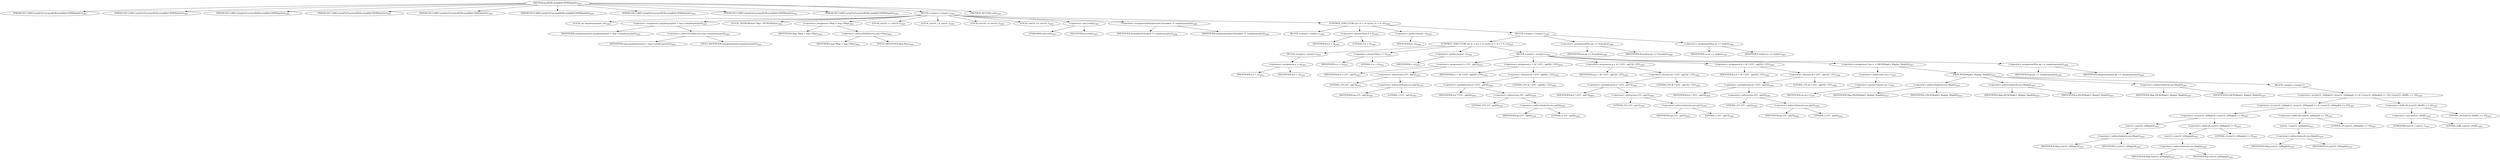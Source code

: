 digraph "putRGBcontig8bitCMYKMaptile" {  
"53186" [label = <(METHOD,putRGBcontig8bitCMYKMaptile)<SUB>1821</SUB>> ]
"53187" [label = <(PARAM,DECLAREContigPutFunc(putRGBcontig8bitCMYKMaptile))<SUB>1821</SUB>> ]
"53188" [label = <(PARAM,DECLAREContigPutFunc(putRGBcontig8bitCMYKMaptile))<SUB>1821</SUB>> ]
"53189" [label = <(PARAM,DECLAREContigPutFunc(putRGBcontig8bitCMYKMaptile))<SUB>1821</SUB>> ]
"53190" [label = <(PARAM,DECLAREContigPutFunc(putRGBcontig8bitCMYKMaptile))<SUB>1821</SUB>> ]
"53191" [label = <(PARAM,DECLAREContigPutFunc(putRGBcontig8bitCMYKMaptile))<SUB>1821</SUB>> ]
"53192" [label = <(PARAM,DECLAREContigPutFunc(putRGBcontig8bitCMYKMaptile))<SUB>1821</SUB>> ]
"53193" [label = <(PARAM,DECLAREContigPutFunc(putRGBcontig8bitCMYKMaptile))<SUB>1821</SUB>> ]
"53194" [label = <(PARAM,DECLAREContigPutFunc(putRGBcontig8bitCMYKMaptile))<SUB>1821</SUB>> ]
"53195" [label = <(PARAM,DECLAREContigPutFunc(putRGBcontig8bitCMYKMaptile))<SUB>1821</SUB>> ]
"53196" [label = <(BLOCK,&lt;empty&gt;,&lt;empty&gt;)<SUB>1822</SUB>> ]
"53197" [label = <(LOCAL,int samplesperpixel: int)<SUB>1823</SUB>> ]
"53198" [label = <(&lt;operator&gt;.assignment,samplesperpixel = img-&gt;samplesperpixel)<SUB>1823</SUB>> ]
"53199" [label = <(IDENTIFIER,samplesperpixel,samplesperpixel = img-&gt;samplesperpixel)<SUB>1823</SUB>> ]
"53200" [label = <(&lt;operator&gt;.indirectFieldAccess,img-&gt;samplesperpixel)<SUB>1823</SUB>> ]
"53201" [label = <(IDENTIFIER,img,samplesperpixel = img-&gt;samplesperpixel)<SUB>1823</SUB>> ]
"53202" [label = <(FIELD_IDENTIFIER,samplesperpixel,samplesperpixel)<SUB>1823</SUB>> ]
"53203" [label = <(LOCAL,TIFFRGBValue* Map: TIFFRGBValue)<SUB>1824</SUB>> ]
"53204" [label = <(&lt;operator&gt;.assignment,*Map = img-&gt;Map)<SUB>1824</SUB>> ]
"53205" [label = <(IDENTIFIER,Map,*Map = img-&gt;Map)<SUB>1824</SUB>> ]
"53206" [label = <(&lt;operator&gt;.indirectFieldAccess,img-&gt;Map)<SUB>1824</SUB>> ]
"53207" [label = <(IDENTIFIER,img,*Map = img-&gt;Map)<SUB>1824</SUB>> ]
"53208" [label = <(FIELD_IDENTIFIER,Map,Map)<SUB>1824</SUB>> ]
"53209" [label = <(LOCAL,uint16_t r: uint16_t)<SUB>1825</SUB>> ]
"53210" [label = <(LOCAL,uint16_t g: uint16_t)<SUB>1825</SUB>> ]
"53211" [label = <(LOCAL,uint16_t b: uint16_t)<SUB>1825</SUB>> ]
"53212" [label = <(LOCAL,uint16_t k: uint16_t)<SUB>1825</SUB>> ]
"53213" [label = <(&lt;operator&gt;.cast,(void)y)<SUB>1827</SUB>> ]
"53214" [label = <(UNKNOWN,void,void)<SUB>1827</SUB>> ]
"53215" [label = <(IDENTIFIER,y,(void)y)<SUB>1827</SUB>> ]
"53216" [label = <(&lt;operator&gt;.assignmentMultiplication,fromskew *= samplesperpixel)<SUB>1828</SUB>> ]
"53217" [label = <(IDENTIFIER,fromskew,fromskew *= samplesperpixel)<SUB>1828</SUB>> ]
"53218" [label = <(IDENTIFIER,samplesperpixel,fromskew *= samplesperpixel)<SUB>1828</SUB>> ]
"53219" [label = <(CONTROL_STRUCTURE,for (;h &gt; 0;--h),for (;h &gt; 0;--h))<SUB>1829</SUB>> ]
"53220" [label = <(BLOCK,&lt;empty&gt;,&lt;empty&gt;)<SUB>1829</SUB>> ]
"53221" [label = <(&lt;operator&gt;.greaterThan,h &gt; 0)<SUB>1829</SUB>> ]
"53222" [label = <(IDENTIFIER,h,h &gt; 0)<SUB>1829</SUB>> ]
"53223" [label = <(LITERAL,0,h &gt; 0)<SUB>1829</SUB>> ]
"53224" [label = <(&lt;operator&gt;.preDecrement,--h)<SUB>1829</SUB>> ]
"53225" [label = <(IDENTIFIER,h,--h)<SUB>1829</SUB>> ]
"53226" [label = <(BLOCK,&lt;empty&gt;,&lt;empty&gt;)<SUB>1830</SUB>> ]
"53227" [label = <(CONTROL_STRUCTURE,for (x = w;x &gt; 0;--x),for (x = w;x &gt; 0;--x))<SUB>1831</SUB>> ]
"53228" [label = <(BLOCK,&lt;empty&gt;,&lt;empty&gt;)<SUB>1831</SUB>> ]
"53229" [label = <(&lt;operator&gt;.assignment,x = w)<SUB>1831</SUB>> ]
"53230" [label = <(IDENTIFIER,x,x = w)<SUB>1831</SUB>> ]
"53231" [label = <(IDENTIFIER,w,x = w)<SUB>1831</SUB>> ]
"53232" [label = <(&lt;operator&gt;.greaterThan,x &gt; 0)<SUB>1831</SUB>> ]
"53233" [label = <(IDENTIFIER,x,x &gt; 0)<SUB>1831</SUB>> ]
"53234" [label = <(LITERAL,0,x &gt; 0)<SUB>1831</SUB>> ]
"53235" [label = <(&lt;operator&gt;.preDecrement,--x)<SUB>1831</SUB>> ]
"53236" [label = <(IDENTIFIER,x,--x)<SUB>1831</SUB>> ]
"53237" [label = <(BLOCK,&lt;empty&gt;,&lt;empty&gt;)<SUB>1832</SUB>> ]
"53238" [label = <(&lt;operator&gt;.assignment,k = 255 - pp[3])<SUB>1833</SUB>> ]
"53239" [label = <(IDENTIFIER,k,k = 255 - pp[3])<SUB>1833</SUB>> ]
"53240" [label = <(&lt;operator&gt;.subtraction,255 - pp[3])<SUB>1833</SUB>> ]
"53241" [label = <(LITERAL,255,255 - pp[3])<SUB>1833</SUB>> ]
"53242" [label = <(&lt;operator&gt;.indirectIndexAccess,pp[3])<SUB>1833</SUB>> ]
"53243" [label = <(IDENTIFIER,pp,255 - pp[3])<SUB>1833</SUB>> ]
"53244" [label = <(LITERAL,3,255 - pp[3])<SUB>1833</SUB>> ]
"53245" [label = <(&lt;operator&gt;.assignment,r = (k * (255 - pp[0])) / 255)<SUB>1834</SUB>> ]
"53246" [label = <(IDENTIFIER,r,r = (k * (255 - pp[0])) / 255)<SUB>1834</SUB>> ]
"53247" [label = <(&lt;operator&gt;.division,(k * (255 - pp[0])) / 255)<SUB>1834</SUB>> ]
"53248" [label = <(&lt;operator&gt;.multiplication,k * (255 - pp[0]))<SUB>1834</SUB>> ]
"53249" [label = <(IDENTIFIER,k,k * (255 - pp[0]))<SUB>1834</SUB>> ]
"53250" [label = <(&lt;operator&gt;.subtraction,255 - pp[0])<SUB>1834</SUB>> ]
"53251" [label = <(LITERAL,255,255 - pp[0])<SUB>1834</SUB>> ]
"53252" [label = <(&lt;operator&gt;.indirectIndexAccess,pp[0])<SUB>1834</SUB>> ]
"53253" [label = <(IDENTIFIER,pp,255 - pp[0])<SUB>1834</SUB>> ]
"53254" [label = <(LITERAL,0,255 - pp[0])<SUB>1834</SUB>> ]
"53255" [label = <(LITERAL,255,(k * (255 - pp[0])) / 255)<SUB>1834</SUB>> ]
"53256" [label = <(&lt;operator&gt;.assignment,g = (k * (255 - pp[1])) / 255)<SUB>1835</SUB>> ]
"53257" [label = <(IDENTIFIER,g,g = (k * (255 - pp[1])) / 255)<SUB>1835</SUB>> ]
"53258" [label = <(&lt;operator&gt;.division,(k * (255 - pp[1])) / 255)<SUB>1835</SUB>> ]
"53259" [label = <(&lt;operator&gt;.multiplication,k * (255 - pp[1]))<SUB>1835</SUB>> ]
"53260" [label = <(IDENTIFIER,k,k * (255 - pp[1]))<SUB>1835</SUB>> ]
"53261" [label = <(&lt;operator&gt;.subtraction,255 - pp[1])<SUB>1835</SUB>> ]
"53262" [label = <(LITERAL,255,255 - pp[1])<SUB>1835</SUB>> ]
"53263" [label = <(&lt;operator&gt;.indirectIndexAccess,pp[1])<SUB>1835</SUB>> ]
"53264" [label = <(IDENTIFIER,pp,255 - pp[1])<SUB>1835</SUB>> ]
"53265" [label = <(LITERAL,1,255 - pp[1])<SUB>1835</SUB>> ]
"53266" [label = <(LITERAL,255,(k * (255 - pp[1])) / 255)<SUB>1835</SUB>> ]
"53267" [label = <(&lt;operator&gt;.assignment,b = (k * (255 - pp[2])) / 255)<SUB>1836</SUB>> ]
"53268" [label = <(IDENTIFIER,b,b = (k * (255 - pp[2])) / 255)<SUB>1836</SUB>> ]
"53269" [label = <(&lt;operator&gt;.division,(k * (255 - pp[2])) / 255)<SUB>1836</SUB>> ]
"53270" [label = <(&lt;operator&gt;.multiplication,k * (255 - pp[2]))<SUB>1836</SUB>> ]
"53271" [label = <(IDENTIFIER,k,k * (255 - pp[2]))<SUB>1836</SUB>> ]
"53272" [label = <(&lt;operator&gt;.subtraction,255 - pp[2])<SUB>1836</SUB>> ]
"53273" [label = <(LITERAL,255,255 - pp[2])<SUB>1836</SUB>> ]
"53274" [label = <(&lt;operator&gt;.indirectIndexAccess,pp[2])<SUB>1836</SUB>> ]
"53275" [label = <(IDENTIFIER,pp,255 - pp[2])<SUB>1836</SUB>> ]
"53276" [label = <(LITERAL,2,255 - pp[2])<SUB>1836</SUB>> ]
"53277" [label = <(LITERAL,255,(k * (255 - pp[2])) / 255)<SUB>1836</SUB>> ]
"53278" [label = <(&lt;operator&gt;.assignment,*cp++ = PACK(Map[r], Map[g], Map[b]))<SUB>1837</SUB>> ]
"53279" [label = <(&lt;operator&gt;.indirection,*cp++)<SUB>1837</SUB>> ]
"53280" [label = <(&lt;operator&gt;.postIncrement,cp++)<SUB>1837</SUB>> ]
"53281" [label = <(IDENTIFIER,cp,cp++)<SUB>1837</SUB>> ]
"53282" [label = <(PACK,PACK(Map[r], Map[g], Map[b]))<SUB>1837</SUB>> ]
"53283" [label = <(&lt;operator&gt;.indirectIndexAccess,Map[r])<SUB>1837</SUB>> ]
"53284" [label = <(IDENTIFIER,Map,PACK(Map[r], Map[g], Map[b]))<SUB>1837</SUB>> ]
"53285" [label = <(IDENTIFIER,r,PACK(Map[r], Map[g], Map[b]))<SUB>1837</SUB>> ]
"53286" [label = <(&lt;operator&gt;.indirectIndexAccess,Map[g])<SUB>1837</SUB>> ]
"53287" [label = <(IDENTIFIER,Map,PACK(Map[r], Map[g], Map[b]))<SUB>1837</SUB>> ]
"53288" [label = <(IDENTIFIER,g,PACK(Map[r], Map[g], Map[b]))<SUB>1837</SUB>> ]
"53289" [label = <(&lt;operator&gt;.indirectIndexAccess,Map[b])<SUB>1837</SUB>> ]
"53290" [label = <(IDENTIFIER,Map,PACK(Map[r], Map[g], Map[b]))<SUB>1837</SUB>> ]
"53291" [label = <(IDENTIFIER,b,PACK(Map[r], Map[g], Map[b]))<SUB>1837</SUB>> ]
"53292" [label = <(BLOCK,&lt;empty&gt;,&lt;empty&gt;)> ]
"53293" [label = <(&lt;operator&gt;.or,(uint32_t)(Map[r]) | ((uint32_t)(Map[g]) &lt;&lt; 8) | ((uint32_t)(Map[b]) &lt;&lt; 16) | (((uint32_t)0xffL) &lt;&lt; 24))<SUB>1837</SUB>> ]
"53294" [label = <(&lt;operator&gt;.or,(uint32_t)(Map[r]) | ((uint32_t)(Map[g]) &lt;&lt; 8) | ((uint32_t)(Map[b]) &lt;&lt; 16))<SUB>1837</SUB>> ]
"53295" [label = <(&lt;operator&gt;.or,(uint32_t)(Map[r]) | ((uint32_t)(Map[g]) &lt;&lt; 8))<SUB>1837</SUB>> ]
"53296" [label = <(uint32_t,(uint32_t)(Map[r]))<SUB>1837</SUB>> ]
"53297" [label = <(&lt;operator&gt;.indirectIndexAccess,Map[r])<SUB>1837</SUB>> ]
"53298" [label = <(IDENTIFIER,Map,(uint32_t)(Map[r]))<SUB>1837</SUB>> ]
"53299" [label = <(IDENTIFIER,r,(uint32_t)(Map[r]))<SUB>1837</SUB>> ]
"53300" [label = <(&lt;operator&gt;.shiftLeft,(uint32_t)(Map[g]) &lt;&lt; 8)<SUB>1837</SUB>> ]
"53301" [label = <(uint32_t,(uint32_t)(Map[g]))<SUB>1837</SUB>> ]
"53302" [label = <(&lt;operator&gt;.indirectIndexAccess,Map[g])<SUB>1837</SUB>> ]
"53303" [label = <(IDENTIFIER,Map,(uint32_t)(Map[g]))<SUB>1837</SUB>> ]
"53304" [label = <(IDENTIFIER,g,(uint32_t)(Map[g]))<SUB>1837</SUB>> ]
"53305" [label = <(LITERAL,8,(uint32_t)(Map[g]) &lt;&lt; 8)<SUB>1837</SUB>> ]
"53306" [label = <(&lt;operator&gt;.shiftLeft,(uint32_t)(Map[b]) &lt;&lt; 16)<SUB>1837</SUB>> ]
"53307" [label = <(uint32_t,(uint32_t)(Map[b]))<SUB>1837</SUB>> ]
"53308" [label = <(&lt;operator&gt;.indirectIndexAccess,Map[b])<SUB>1837</SUB>> ]
"53309" [label = <(IDENTIFIER,Map,(uint32_t)(Map[b]))<SUB>1837</SUB>> ]
"53310" [label = <(IDENTIFIER,b,(uint32_t)(Map[b]))<SUB>1837</SUB>> ]
"53311" [label = <(LITERAL,16,(uint32_t)(Map[b]) &lt;&lt; 16)<SUB>1837</SUB>> ]
"53312" [label = <(&lt;operator&gt;.shiftLeft,((uint32_t)0xffL) &lt;&lt; 24)<SUB>1837</SUB>> ]
"53313" [label = <(&lt;operator&gt;.cast,(uint32_t)0xffL)<SUB>1837</SUB>> ]
"53314" [label = <(UNKNOWN,uint32_t,uint32_t)<SUB>1837</SUB>> ]
"53315" [label = <(LITERAL,0xffL,(uint32_t)0xffL)<SUB>1837</SUB>> ]
"53316" [label = <(LITERAL,24,((uint32_t)0xffL) &lt;&lt; 24)<SUB>1837</SUB>> ]
"53317" [label = <(&lt;operator&gt;.assignmentPlus,pp += samplesperpixel)<SUB>1838</SUB>> ]
"53318" [label = <(IDENTIFIER,pp,pp += samplesperpixel)<SUB>1838</SUB>> ]
"53319" [label = <(IDENTIFIER,samplesperpixel,pp += samplesperpixel)<SUB>1838</SUB>> ]
"53320" [label = <(&lt;operator&gt;.assignmentPlus,pp += fromskew)<SUB>1840</SUB>> ]
"53321" [label = <(IDENTIFIER,pp,pp += fromskew)<SUB>1840</SUB>> ]
"53322" [label = <(IDENTIFIER,fromskew,pp += fromskew)<SUB>1840</SUB>> ]
"53323" [label = <(&lt;operator&gt;.assignmentPlus,cp += toskew)<SUB>1841</SUB>> ]
"53324" [label = <(IDENTIFIER,cp,cp += toskew)<SUB>1841</SUB>> ]
"53325" [label = <(IDENTIFIER,toskew,cp += toskew)<SUB>1841</SUB>> ]
"53326" [label = <(METHOD_RETURN,void)<SUB>1821</SUB>> ]
  "53186" -> "53187" 
  "53186" -> "53188" 
  "53186" -> "53189" 
  "53186" -> "53190" 
  "53186" -> "53191" 
  "53186" -> "53192" 
  "53186" -> "53193" 
  "53186" -> "53194" 
  "53186" -> "53195" 
  "53186" -> "53196" 
  "53186" -> "53326" 
  "53196" -> "53197" 
  "53196" -> "53198" 
  "53196" -> "53203" 
  "53196" -> "53204" 
  "53196" -> "53209" 
  "53196" -> "53210" 
  "53196" -> "53211" 
  "53196" -> "53212" 
  "53196" -> "53213" 
  "53196" -> "53216" 
  "53196" -> "53219" 
  "53198" -> "53199" 
  "53198" -> "53200" 
  "53200" -> "53201" 
  "53200" -> "53202" 
  "53204" -> "53205" 
  "53204" -> "53206" 
  "53206" -> "53207" 
  "53206" -> "53208" 
  "53213" -> "53214" 
  "53213" -> "53215" 
  "53216" -> "53217" 
  "53216" -> "53218" 
  "53219" -> "53220" 
  "53219" -> "53221" 
  "53219" -> "53224" 
  "53219" -> "53226" 
  "53221" -> "53222" 
  "53221" -> "53223" 
  "53224" -> "53225" 
  "53226" -> "53227" 
  "53226" -> "53320" 
  "53226" -> "53323" 
  "53227" -> "53228" 
  "53227" -> "53232" 
  "53227" -> "53235" 
  "53227" -> "53237" 
  "53228" -> "53229" 
  "53229" -> "53230" 
  "53229" -> "53231" 
  "53232" -> "53233" 
  "53232" -> "53234" 
  "53235" -> "53236" 
  "53237" -> "53238" 
  "53237" -> "53245" 
  "53237" -> "53256" 
  "53237" -> "53267" 
  "53237" -> "53278" 
  "53237" -> "53317" 
  "53238" -> "53239" 
  "53238" -> "53240" 
  "53240" -> "53241" 
  "53240" -> "53242" 
  "53242" -> "53243" 
  "53242" -> "53244" 
  "53245" -> "53246" 
  "53245" -> "53247" 
  "53247" -> "53248" 
  "53247" -> "53255" 
  "53248" -> "53249" 
  "53248" -> "53250" 
  "53250" -> "53251" 
  "53250" -> "53252" 
  "53252" -> "53253" 
  "53252" -> "53254" 
  "53256" -> "53257" 
  "53256" -> "53258" 
  "53258" -> "53259" 
  "53258" -> "53266" 
  "53259" -> "53260" 
  "53259" -> "53261" 
  "53261" -> "53262" 
  "53261" -> "53263" 
  "53263" -> "53264" 
  "53263" -> "53265" 
  "53267" -> "53268" 
  "53267" -> "53269" 
  "53269" -> "53270" 
  "53269" -> "53277" 
  "53270" -> "53271" 
  "53270" -> "53272" 
  "53272" -> "53273" 
  "53272" -> "53274" 
  "53274" -> "53275" 
  "53274" -> "53276" 
  "53278" -> "53279" 
  "53278" -> "53282" 
  "53279" -> "53280" 
  "53280" -> "53281" 
  "53282" -> "53283" 
  "53282" -> "53286" 
  "53282" -> "53289" 
  "53282" -> "53292" 
  "53283" -> "53284" 
  "53283" -> "53285" 
  "53286" -> "53287" 
  "53286" -> "53288" 
  "53289" -> "53290" 
  "53289" -> "53291" 
  "53292" -> "53293" 
  "53293" -> "53294" 
  "53293" -> "53312" 
  "53294" -> "53295" 
  "53294" -> "53306" 
  "53295" -> "53296" 
  "53295" -> "53300" 
  "53296" -> "53297" 
  "53297" -> "53298" 
  "53297" -> "53299" 
  "53300" -> "53301" 
  "53300" -> "53305" 
  "53301" -> "53302" 
  "53302" -> "53303" 
  "53302" -> "53304" 
  "53306" -> "53307" 
  "53306" -> "53311" 
  "53307" -> "53308" 
  "53308" -> "53309" 
  "53308" -> "53310" 
  "53312" -> "53313" 
  "53312" -> "53316" 
  "53313" -> "53314" 
  "53313" -> "53315" 
  "53317" -> "53318" 
  "53317" -> "53319" 
  "53320" -> "53321" 
  "53320" -> "53322" 
  "53323" -> "53324" 
  "53323" -> "53325" 
}
